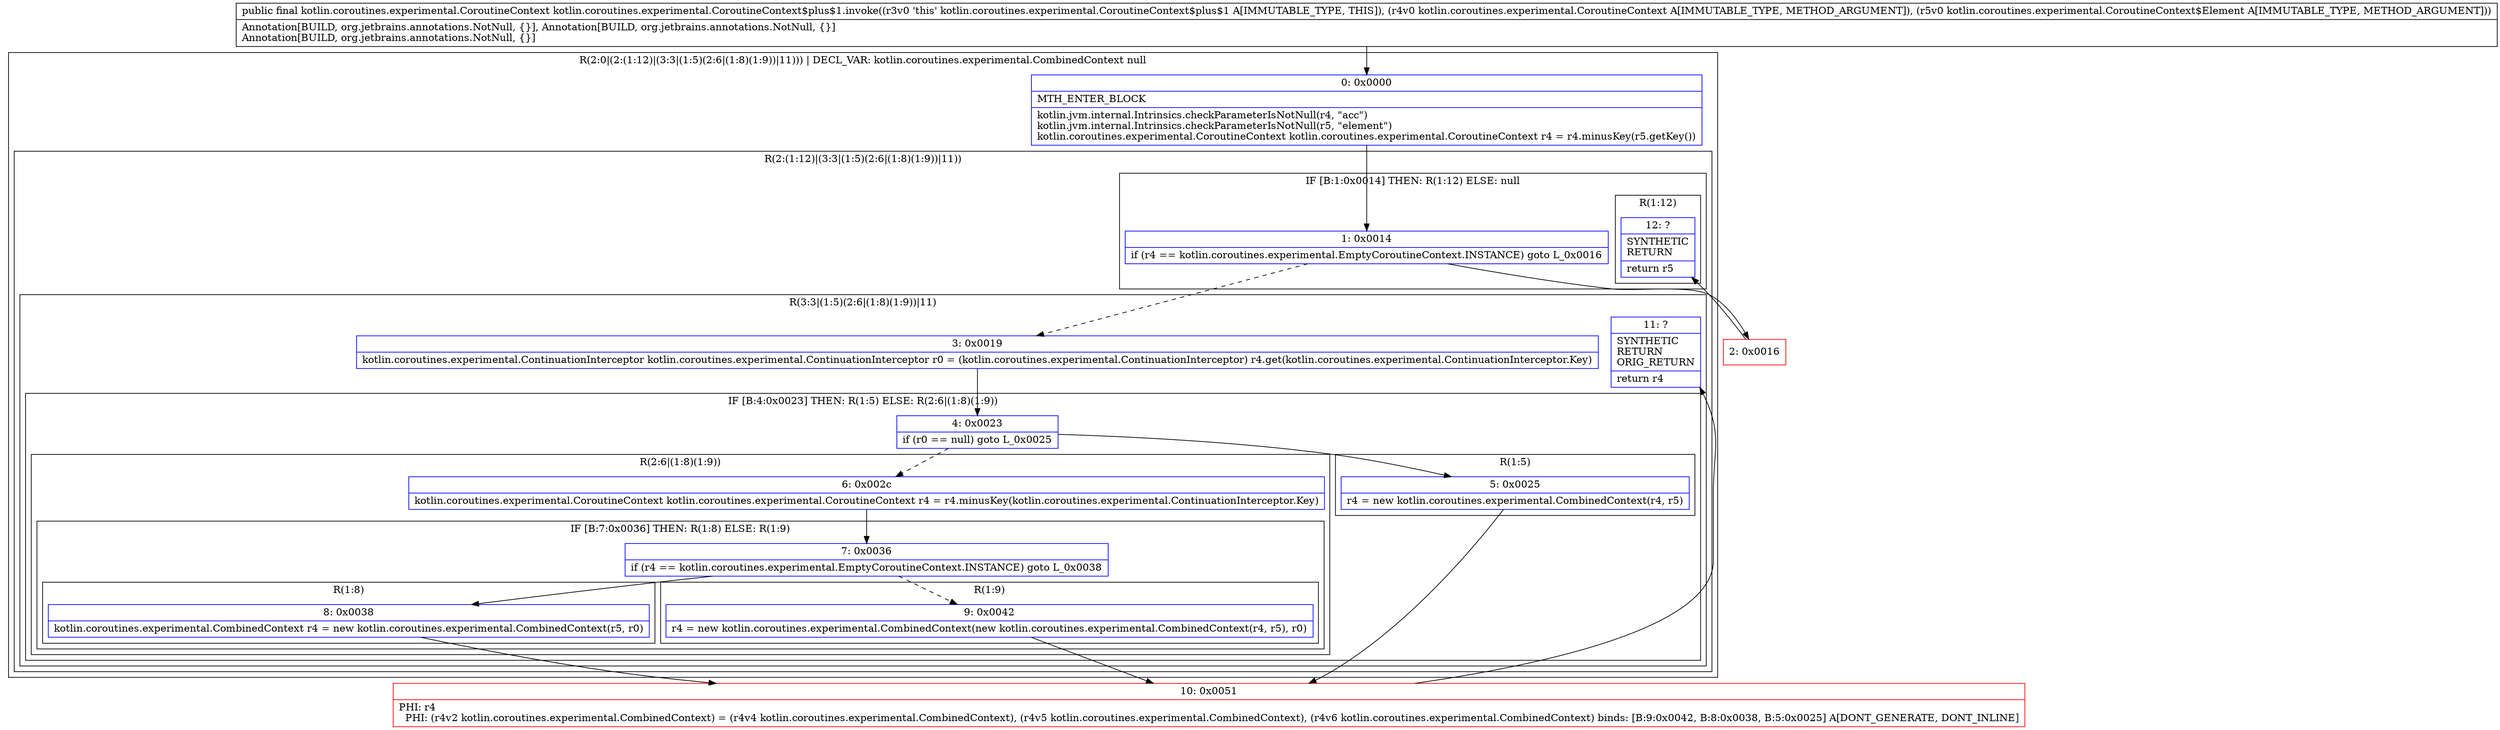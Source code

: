 digraph "CFG forkotlin.coroutines.experimental.CoroutineContext$plus$1.invoke(Lkotlin\/coroutines\/experimental\/CoroutineContext;Lkotlin\/coroutines\/experimental\/CoroutineContext$Element;)Lkotlin\/coroutines\/experimental\/CoroutineContext;" {
subgraph cluster_Region_1489897526 {
label = "R(2:0|(2:(1:12)|(3:3|(1:5)(2:6|(1:8)(1:9))|11))) | DECL_VAR: kotlin.coroutines.experimental.CombinedContext null\l";
node [shape=record,color=blue];
Node_0 [shape=record,label="{0\:\ 0x0000|MTH_ENTER_BLOCK\l|kotlin.jvm.internal.Intrinsics.checkParameterIsNotNull(r4, \"acc\")\lkotlin.jvm.internal.Intrinsics.checkParameterIsNotNull(r5, \"element\")\lkotlin.coroutines.experimental.CoroutineContext kotlin.coroutines.experimental.CoroutineContext r4 = r4.minusKey(r5.getKey())\l}"];
subgraph cluster_Region_1732462844 {
label = "R(2:(1:12)|(3:3|(1:5)(2:6|(1:8)(1:9))|11))";
node [shape=record,color=blue];
subgraph cluster_IfRegion_1557535086 {
label = "IF [B:1:0x0014] THEN: R(1:12) ELSE: null";
node [shape=record,color=blue];
Node_1 [shape=record,label="{1\:\ 0x0014|if (r4 == kotlin.coroutines.experimental.EmptyCoroutineContext.INSTANCE) goto L_0x0016\l}"];
subgraph cluster_Region_1276271972 {
label = "R(1:12)";
node [shape=record,color=blue];
Node_12 [shape=record,label="{12\:\ ?|SYNTHETIC\lRETURN\l|return r5\l}"];
}
}
subgraph cluster_Region_353043400 {
label = "R(3:3|(1:5)(2:6|(1:8)(1:9))|11)";
node [shape=record,color=blue];
Node_3 [shape=record,label="{3\:\ 0x0019|kotlin.coroutines.experimental.ContinuationInterceptor kotlin.coroutines.experimental.ContinuationInterceptor r0 = (kotlin.coroutines.experimental.ContinuationInterceptor) r4.get(kotlin.coroutines.experimental.ContinuationInterceptor.Key)\l}"];
subgraph cluster_IfRegion_1486364187 {
label = "IF [B:4:0x0023] THEN: R(1:5) ELSE: R(2:6|(1:8)(1:9))";
node [shape=record,color=blue];
Node_4 [shape=record,label="{4\:\ 0x0023|if (r0 == null) goto L_0x0025\l}"];
subgraph cluster_Region_483285126 {
label = "R(1:5)";
node [shape=record,color=blue];
Node_5 [shape=record,label="{5\:\ 0x0025|r4 = new kotlin.coroutines.experimental.CombinedContext(r4, r5)\l}"];
}
subgraph cluster_Region_879328401 {
label = "R(2:6|(1:8)(1:9))";
node [shape=record,color=blue];
Node_6 [shape=record,label="{6\:\ 0x002c|kotlin.coroutines.experimental.CoroutineContext kotlin.coroutines.experimental.CoroutineContext r4 = r4.minusKey(kotlin.coroutines.experimental.ContinuationInterceptor.Key)\l}"];
subgraph cluster_IfRegion_72762836 {
label = "IF [B:7:0x0036] THEN: R(1:8) ELSE: R(1:9)";
node [shape=record,color=blue];
Node_7 [shape=record,label="{7\:\ 0x0036|if (r4 == kotlin.coroutines.experimental.EmptyCoroutineContext.INSTANCE) goto L_0x0038\l}"];
subgraph cluster_Region_364921731 {
label = "R(1:8)";
node [shape=record,color=blue];
Node_8 [shape=record,label="{8\:\ 0x0038|kotlin.coroutines.experimental.CombinedContext r4 = new kotlin.coroutines.experimental.CombinedContext(r5, r0)\l}"];
}
subgraph cluster_Region_2065966037 {
label = "R(1:9)";
node [shape=record,color=blue];
Node_9 [shape=record,label="{9\:\ 0x0042|r4 = new kotlin.coroutines.experimental.CombinedContext(new kotlin.coroutines.experimental.CombinedContext(r4, r5), r0)\l}"];
}
}
}
}
Node_11 [shape=record,label="{11\:\ ?|SYNTHETIC\lRETURN\lORIG_RETURN\l|return r4\l}"];
}
}
}
Node_2 [shape=record,color=red,label="{2\:\ 0x0016}"];
Node_10 [shape=record,color=red,label="{10\:\ 0x0051|PHI: r4 \l  PHI: (r4v2 kotlin.coroutines.experimental.CombinedContext) = (r4v4 kotlin.coroutines.experimental.CombinedContext), (r4v5 kotlin.coroutines.experimental.CombinedContext), (r4v6 kotlin.coroutines.experimental.CombinedContext) binds: [B:9:0x0042, B:8:0x0038, B:5:0x0025] A[DONT_GENERATE, DONT_INLINE]\l}"];
MethodNode[shape=record,label="{public final kotlin.coroutines.experimental.CoroutineContext kotlin.coroutines.experimental.CoroutineContext$plus$1.invoke((r3v0 'this' kotlin.coroutines.experimental.CoroutineContext$plus$1 A[IMMUTABLE_TYPE, THIS]), (r4v0 kotlin.coroutines.experimental.CoroutineContext A[IMMUTABLE_TYPE, METHOD_ARGUMENT]), (r5v0 kotlin.coroutines.experimental.CoroutineContext$Element A[IMMUTABLE_TYPE, METHOD_ARGUMENT]))  | Annotation[BUILD, org.jetbrains.annotations.NotNull, \{\}], Annotation[BUILD, org.jetbrains.annotations.NotNull, \{\}]\lAnnotation[BUILD, org.jetbrains.annotations.NotNull, \{\}]\l}"];
MethodNode -> Node_0;
Node_0 -> Node_1;
Node_1 -> Node_2;
Node_1 -> Node_3[style=dashed];
Node_3 -> Node_4;
Node_4 -> Node_5;
Node_4 -> Node_6[style=dashed];
Node_5 -> Node_10;
Node_6 -> Node_7;
Node_7 -> Node_8;
Node_7 -> Node_9[style=dashed];
Node_8 -> Node_10;
Node_9 -> Node_10;
Node_2 -> Node_12;
Node_10 -> Node_11;
}

